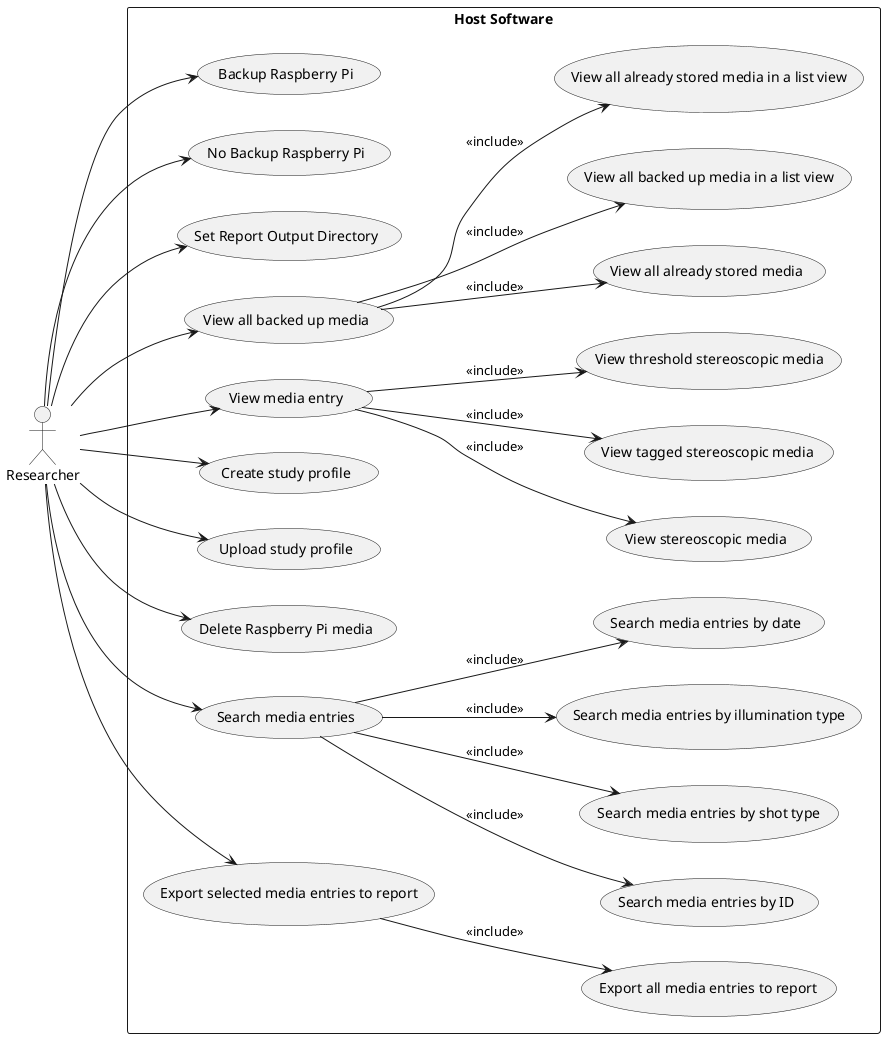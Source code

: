 @startuml
left to right direction
rectangle "Host Software" {
	usecase "Backup Raspberry Pi"
	usecase "No Backup Raspberry Pi"
	usecase "Set Report Output Directory"
	usecase "View all backed up media"
	usecase "View all already stored media"
	usecase "View all backed up media in a list view"
	usecase "View all already stored media in a list view"
	usecase "View media entry"
	usecase "View stereoscopic media"
	usecase "View tagged stereoscopic media"
	usecase "View threshold stereoscopic media"
	usecase "Create study profile"
	usecase "Upload study profile"
	usecase "Delete Raspberry Pi media"
	usecase "Search media entries"
	usecase "Search media entries by ID"
	usecase "Search media entries by shot type"
	usecase "Search media entries by illumination type"
	usecase "Search media entries by date"
	usecase "Export selected media entries to report"
	usecase "Export all media entries to report"
}
:Researcher: --> "Backup Raspberry Pi"
:Researcher: --> "No Backup Raspberry Pi"
:Researcher: --> "Set Report Output Directory"
:Researcher: --> "View all backed up media"
:Researcher: --> "View media entry"
:Researcher: --> "Create study profile"
:Researcher: --> "Upload study profile"
:Researcher: --> "Delete Raspberry Pi media"
:Researcher: --> "Search media entries"
:Researcher: --> "Export selected media entries to report"
"View all backed up media" --> "View all already stored media" : <<include>>
"View all backed up media" --> "View all already stored media in a list view" : <<include>>
"View all backed up media" --> "View all backed up media in a list view" : <<include>>
"View media entry" --> "View stereoscopic media" : <<include>>
"View media entry" --> "View tagged stereoscopic media" : <<include>>
"View media entry" --> "View threshold stereoscopic media" : <<include>>
"Search media entries" --> "Search media entries by ID" : <<include>>
"Search media entries" --> "Search media entries by shot type" : <<include>>
"Search media entries" --> "Search media entries by illumination type" : <<include>>
"Search media entries" --> "Search media entries by date" : <<include>>
"Export selected media entries to report" --> "Export all media entries to report" : <<include>>
@enduml
